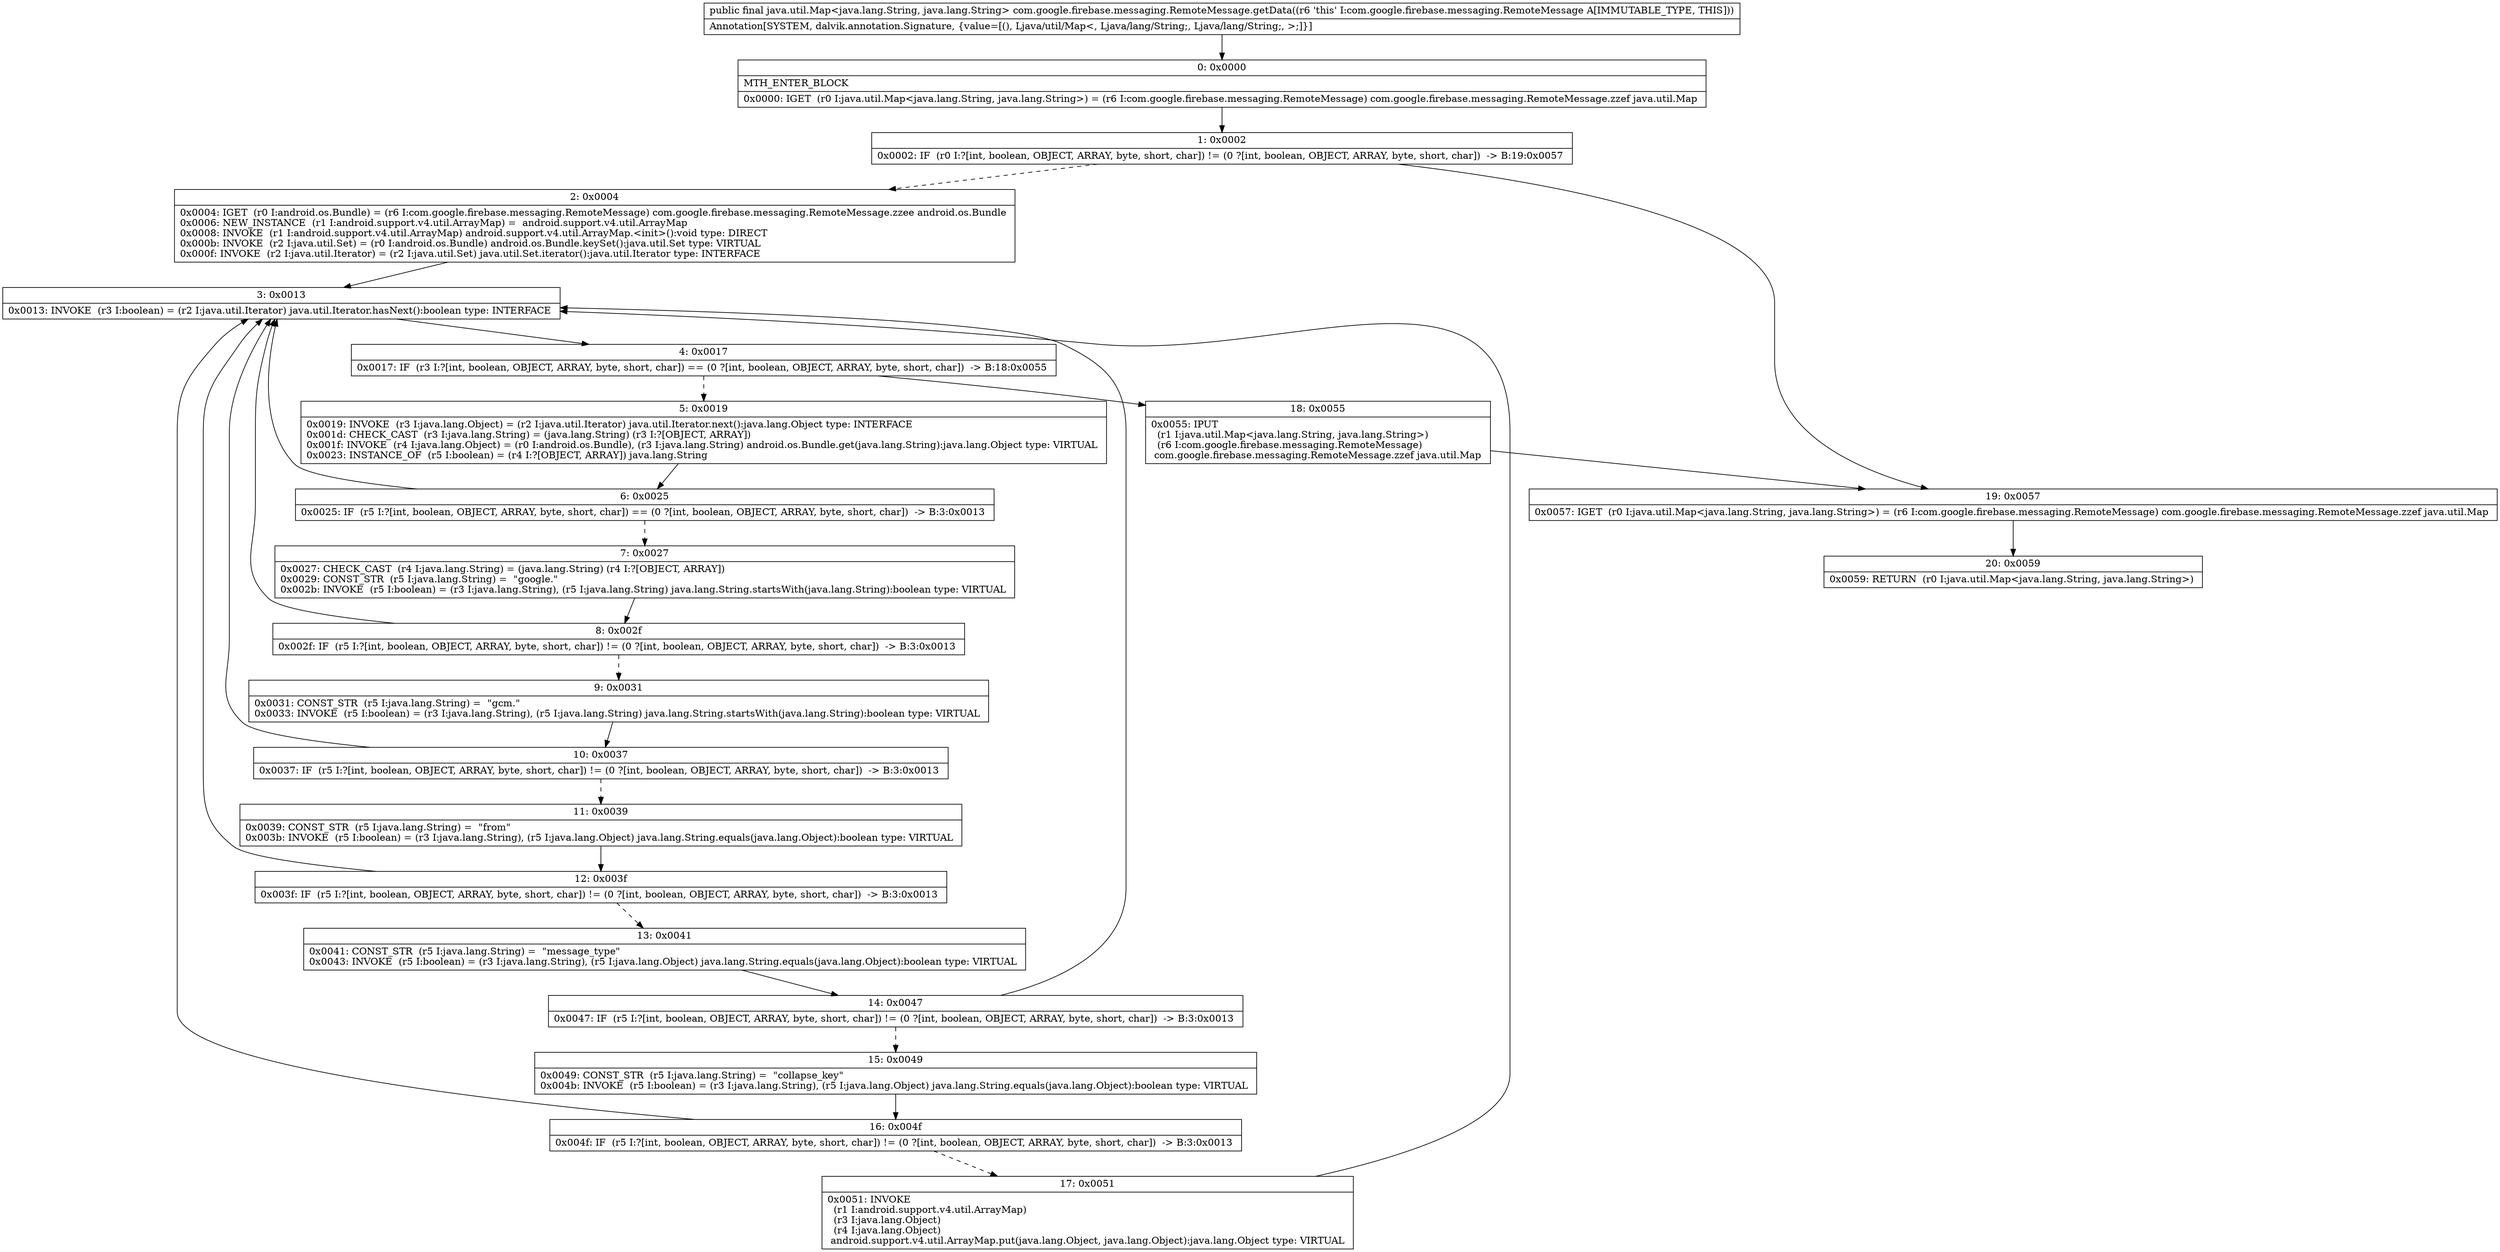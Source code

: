 digraph "CFG forcom.google.firebase.messaging.RemoteMessage.getData()Ljava\/util\/Map;" {
Node_0 [shape=record,label="{0\:\ 0x0000|MTH_ENTER_BLOCK\l|0x0000: IGET  (r0 I:java.util.Map\<java.lang.String, java.lang.String\>) = (r6 I:com.google.firebase.messaging.RemoteMessage) com.google.firebase.messaging.RemoteMessage.zzef java.util.Map \l}"];
Node_1 [shape=record,label="{1\:\ 0x0002|0x0002: IF  (r0 I:?[int, boolean, OBJECT, ARRAY, byte, short, char]) != (0 ?[int, boolean, OBJECT, ARRAY, byte, short, char])  \-\> B:19:0x0057 \l}"];
Node_2 [shape=record,label="{2\:\ 0x0004|0x0004: IGET  (r0 I:android.os.Bundle) = (r6 I:com.google.firebase.messaging.RemoteMessage) com.google.firebase.messaging.RemoteMessage.zzee android.os.Bundle \l0x0006: NEW_INSTANCE  (r1 I:android.support.v4.util.ArrayMap) =  android.support.v4.util.ArrayMap \l0x0008: INVOKE  (r1 I:android.support.v4.util.ArrayMap) android.support.v4.util.ArrayMap.\<init\>():void type: DIRECT \l0x000b: INVOKE  (r2 I:java.util.Set) = (r0 I:android.os.Bundle) android.os.Bundle.keySet():java.util.Set type: VIRTUAL \l0x000f: INVOKE  (r2 I:java.util.Iterator) = (r2 I:java.util.Set) java.util.Set.iterator():java.util.Iterator type: INTERFACE \l}"];
Node_3 [shape=record,label="{3\:\ 0x0013|0x0013: INVOKE  (r3 I:boolean) = (r2 I:java.util.Iterator) java.util.Iterator.hasNext():boolean type: INTERFACE \l}"];
Node_4 [shape=record,label="{4\:\ 0x0017|0x0017: IF  (r3 I:?[int, boolean, OBJECT, ARRAY, byte, short, char]) == (0 ?[int, boolean, OBJECT, ARRAY, byte, short, char])  \-\> B:18:0x0055 \l}"];
Node_5 [shape=record,label="{5\:\ 0x0019|0x0019: INVOKE  (r3 I:java.lang.Object) = (r2 I:java.util.Iterator) java.util.Iterator.next():java.lang.Object type: INTERFACE \l0x001d: CHECK_CAST  (r3 I:java.lang.String) = (java.lang.String) (r3 I:?[OBJECT, ARRAY]) \l0x001f: INVOKE  (r4 I:java.lang.Object) = (r0 I:android.os.Bundle), (r3 I:java.lang.String) android.os.Bundle.get(java.lang.String):java.lang.Object type: VIRTUAL \l0x0023: INSTANCE_OF  (r5 I:boolean) = (r4 I:?[OBJECT, ARRAY]) java.lang.String \l}"];
Node_6 [shape=record,label="{6\:\ 0x0025|0x0025: IF  (r5 I:?[int, boolean, OBJECT, ARRAY, byte, short, char]) == (0 ?[int, boolean, OBJECT, ARRAY, byte, short, char])  \-\> B:3:0x0013 \l}"];
Node_7 [shape=record,label="{7\:\ 0x0027|0x0027: CHECK_CAST  (r4 I:java.lang.String) = (java.lang.String) (r4 I:?[OBJECT, ARRAY]) \l0x0029: CONST_STR  (r5 I:java.lang.String) =  \"google.\" \l0x002b: INVOKE  (r5 I:boolean) = (r3 I:java.lang.String), (r5 I:java.lang.String) java.lang.String.startsWith(java.lang.String):boolean type: VIRTUAL \l}"];
Node_8 [shape=record,label="{8\:\ 0x002f|0x002f: IF  (r5 I:?[int, boolean, OBJECT, ARRAY, byte, short, char]) != (0 ?[int, boolean, OBJECT, ARRAY, byte, short, char])  \-\> B:3:0x0013 \l}"];
Node_9 [shape=record,label="{9\:\ 0x0031|0x0031: CONST_STR  (r5 I:java.lang.String) =  \"gcm.\" \l0x0033: INVOKE  (r5 I:boolean) = (r3 I:java.lang.String), (r5 I:java.lang.String) java.lang.String.startsWith(java.lang.String):boolean type: VIRTUAL \l}"];
Node_10 [shape=record,label="{10\:\ 0x0037|0x0037: IF  (r5 I:?[int, boolean, OBJECT, ARRAY, byte, short, char]) != (0 ?[int, boolean, OBJECT, ARRAY, byte, short, char])  \-\> B:3:0x0013 \l}"];
Node_11 [shape=record,label="{11\:\ 0x0039|0x0039: CONST_STR  (r5 I:java.lang.String) =  \"from\" \l0x003b: INVOKE  (r5 I:boolean) = (r3 I:java.lang.String), (r5 I:java.lang.Object) java.lang.String.equals(java.lang.Object):boolean type: VIRTUAL \l}"];
Node_12 [shape=record,label="{12\:\ 0x003f|0x003f: IF  (r5 I:?[int, boolean, OBJECT, ARRAY, byte, short, char]) != (0 ?[int, boolean, OBJECT, ARRAY, byte, short, char])  \-\> B:3:0x0013 \l}"];
Node_13 [shape=record,label="{13\:\ 0x0041|0x0041: CONST_STR  (r5 I:java.lang.String) =  \"message_type\" \l0x0043: INVOKE  (r5 I:boolean) = (r3 I:java.lang.String), (r5 I:java.lang.Object) java.lang.String.equals(java.lang.Object):boolean type: VIRTUAL \l}"];
Node_14 [shape=record,label="{14\:\ 0x0047|0x0047: IF  (r5 I:?[int, boolean, OBJECT, ARRAY, byte, short, char]) != (0 ?[int, boolean, OBJECT, ARRAY, byte, short, char])  \-\> B:3:0x0013 \l}"];
Node_15 [shape=record,label="{15\:\ 0x0049|0x0049: CONST_STR  (r5 I:java.lang.String) =  \"collapse_key\" \l0x004b: INVOKE  (r5 I:boolean) = (r3 I:java.lang.String), (r5 I:java.lang.Object) java.lang.String.equals(java.lang.Object):boolean type: VIRTUAL \l}"];
Node_16 [shape=record,label="{16\:\ 0x004f|0x004f: IF  (r5 I:?[int, boolean, OBJECT, ARRAY, byte, short, char]) != (0 ?[int, boolean, OBJECT, ARRAY, byte, short, char])  \-\> B:3:0x0013 \l}"];
Node_17 [shape=record,label="{17\:\ 0x0051|0x0051: INVOKE  \l  (r1 I:android.support.v4.util.ArrayMap)\l  (r3 I:java.lang.Object)\l  (r4 I:java.lang.Object)\l android.support.v4.util.ArrayMap.put(java.lang.Object, java.lang.Object):java.lang.Object type: VIRTUAL \l}"];
Node_18 [shape=record,label="{18\:\ 0x0055|0x0055: IPUT  \l  (r1 I:java.util.Map\<java.lang.String, java.lang.String\>)\l  (r6 I:com.google.firebase.messaging.RemoteMessage)\l com.google.firebase.messaging.RemoteMessage.zzef java.util.Map \l}"];
Node_19 [shape=record,label="{19\:\ 0x0057|0x0057: IGET  (r0 I:java.util.Map\<java.lang.String, java.lang.String\>) = (r6 I:com.google.firebase.messaging.RemoteMessage) com.google.firebase.messaging.RemoteMessage.zzef java.util.Map \l}"];
Node_20 [shape=record,label="{20\:\ 0x0059|0x0059: RETURN  (r0 I:java.util.Map\<java.lang.String, java.lang.String\>) \l}"];
MethodNode[shape=record,label="{public final java.util.Map\<java.lang.String, java.lang.String\> com.google.firebase.messaging.RemoteMessage.getData((r6 'this' I:com.google.firebase.messaging.RemoteMessage A[IMMUTABLE_TYPE, THIS]))  | Annotation[SYSTEM, dalvik.annotation.Signature, \{value=[(), Ljava\/util\/Map\<, Ljava\/lang\/String;, Ljava\/lang\/String;, \>;]\}]\l}"];
MethodNode -> Node_0;
Node_0 -> Node_1;
Node_1 -> Node_2[style=dashed];
Node_1 -> Node_19;
Node_2 -> Node_3;
Node_3 -> Node_4;
Node_4 -> Node_5[style=dashed];
Node_4 -> Node_18;
Node_5 -> Node_6;
Node_6 -> Node_3;
Node_6 -> Node_7[style=dashed];
Node_7 -> Node_8;
Node_8 -> Node_3;
Node_8 -> Node_9[style=dashed];
Node_9 -> Node_10;
Node_10 -> Node_3;
Node_10 -> Node_11[style=dashed];
Node_11 -> Node_12;
Node_12 -> Node_3;
Node_12 -> Node_13[style=dashed];
Node_13 -> Node_14;
Node_14 -> Node_3;
Node_14 -> Node_15[style=dashed];
Node_15 -> Node_16;
Node_16 -> Node_3;
Node_16 -> Node_17[style=dashed];
Node_17 -> Node_3;
Node_18 -> Node_19;
Node_19 -> Node_20;
}

